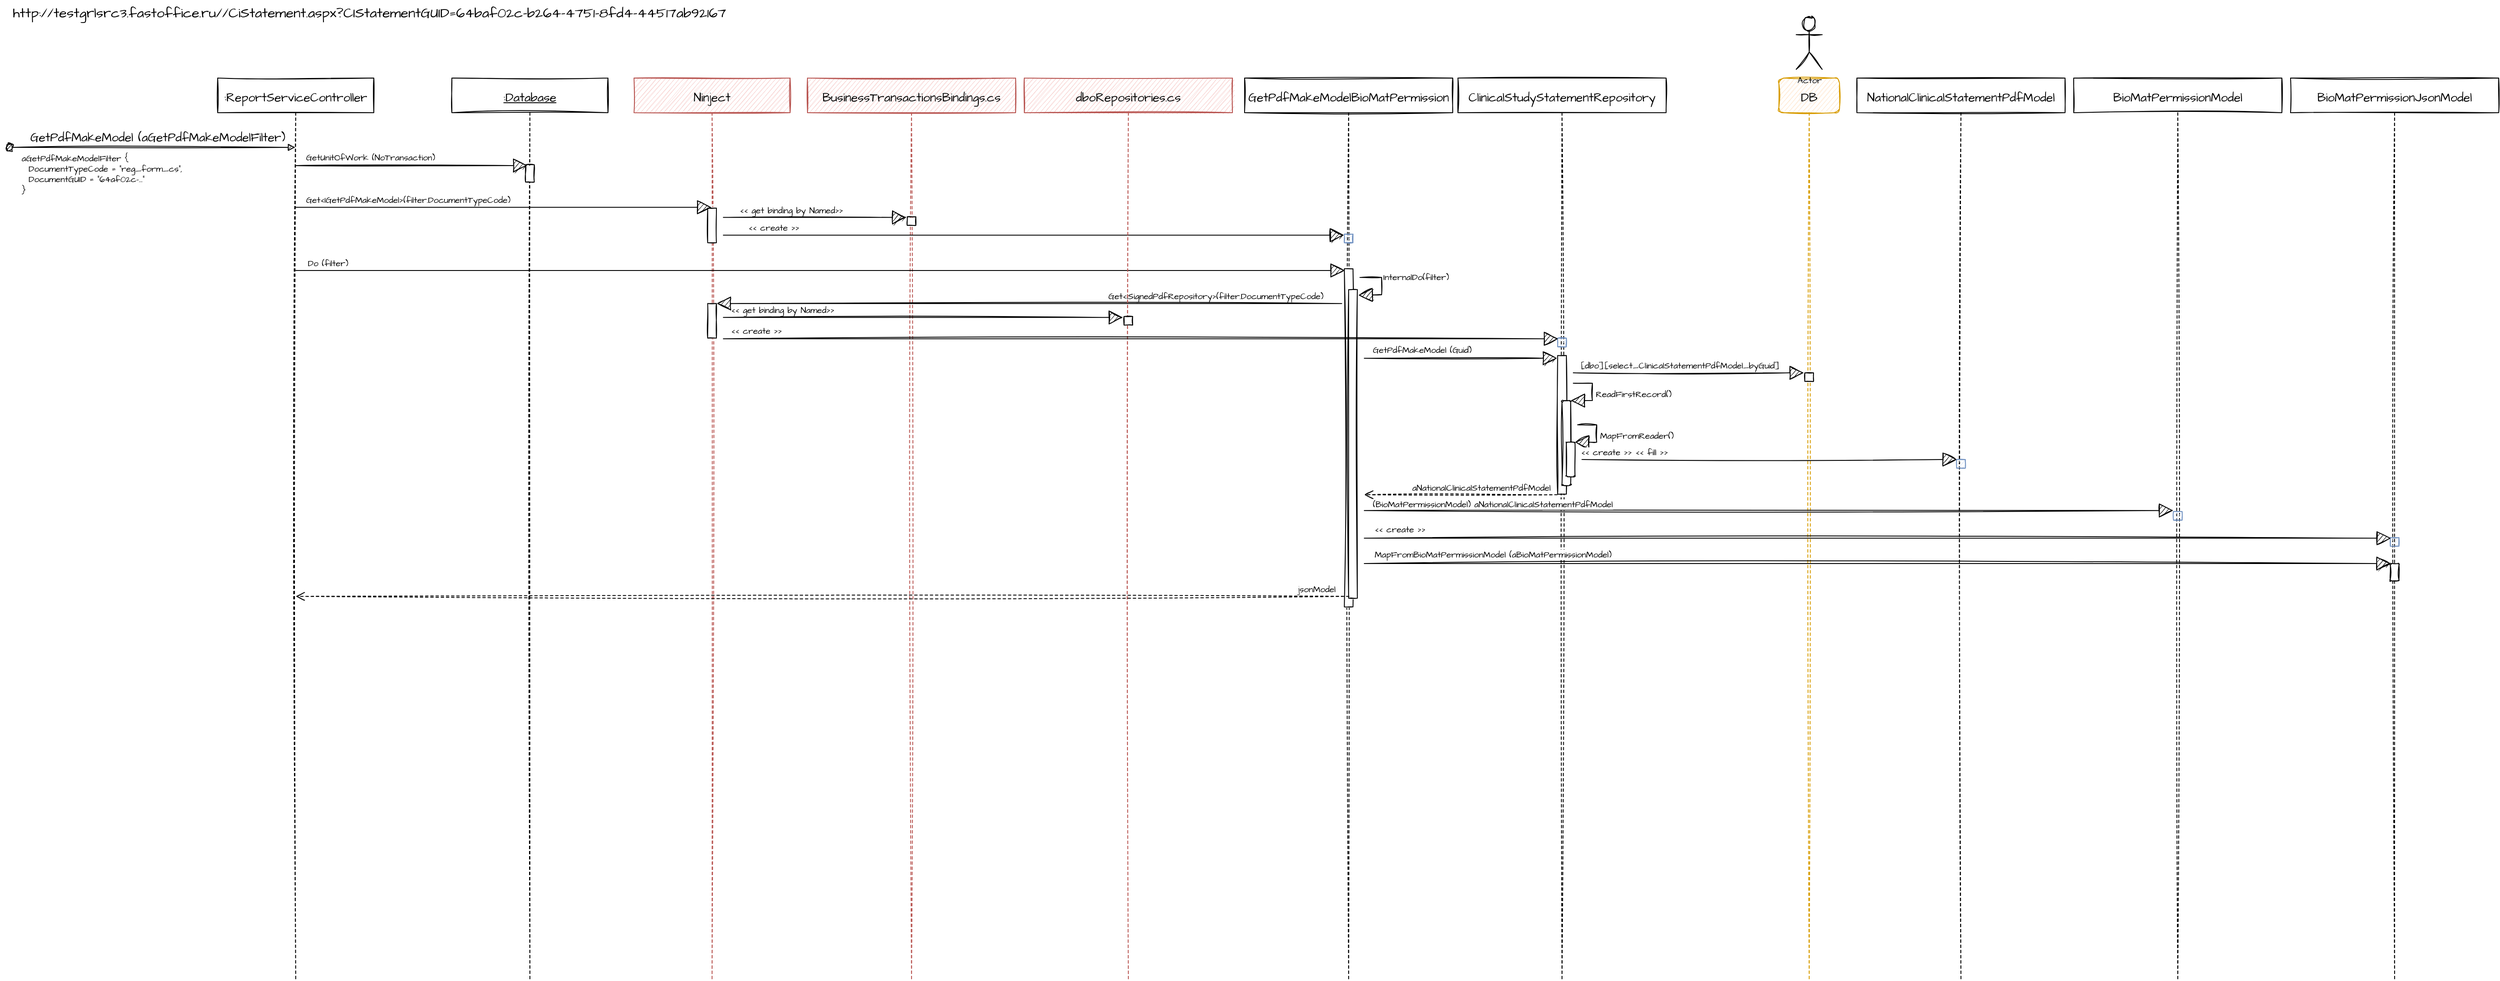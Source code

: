 <mxfile version="20.3.0" type="github">
  <diagram id="kgpKYQtTHZ0yAKxKKP6v" name="Page-1">
    <mxGraphModel dx="1437" dy="1973" grid="1" gridSize="10" guides="1" tooltips="1" connect="1" arrows="1" fold="1" page="1" pageScale="1" pageWidth="850" pageHeight="1100" math="0" shadow="0">
      <root>
        <mxCell id="0" />
        <mxCell id="1" parent="0" />
        <mxCell id="B710JooNBCGoiN81PVn3-1" value="&lt;font style=&quot;font-size: 14px;&quot;&gt;:ReportServiceController&lt;/font&gt;" style="shape=umlLifeline;perimeter=lifelinePerimeter;whiteSpace=wrap;html=1;container=1;collapsible=0;recursiveResize=0;outlineConnect=0;sketch=1;hachureGap=4;fontFamily=Architects Daughter;fontSource=https%3A%2F%2Ffonts.googleapis.com%2Fcss%3Ffamily%3DArchitects%2BDaughter;fontSize=20;" vertex="1" parent="1">
          <mxGeometry x="160" y="40" width="180" height="1040" as="geometry" />
        </mxCell>
        <mxCell id="B710JooNBCGoiN81PVn3-3" value="GetPdfMakeModel (aGetPdfMakeModelFilter)" style="html=1;verticalAlign=bottom;startArrow=oval;startFill=1;endArrow=block;startSize=8;rounded=0;sketch=1;hachureGap=4;fontFamily=Architects Daughter;fontSource=https%3A%2F%2Ffonts.googleapis.com%2Fcss%3Ffamily%3DArchitects%2BDaughter;fontSize=14;sourcePerimeterSpacing=8;targetPerimeterSpacing=8;align=left;" edge="1" parent="B710JooNBCGoiN81PVn3-1" target="B710JooNBCGoiN81PVn3-1">
          <mxGeometry x="-0.866" width="60" relative="1" as="geometry">
            <mxPoint x="-240" y="80" as="sourcePoint" />
            <mxPoint x="60" y="80" as="targetPoint" />
            <mxPoint as="offset" />
          </mxGeometry>
        </mxCell>
        <mxCell id="B710JooNBCGoiN81PVn3-4" value="&lt;font style=&quot;font-size: 14px;&quot;&gt;&lt;u&gt;:Database&lt;/u&gt;&lt;/font&gt;" style="shape=umlLifeline;perimeter=lifelinePerimeter;whiteSpace=wrap;html=1;container=1;collapsible=0;recursiveResize=0;outlineConnect=0;sketch=1;hachureGap=4;fontFamily=Architects Daughter;fontSource=https%3A%2F%2Ffonts.googleapis.com%2Fcss%3Ffamily%3DArchitects%2BDaughter;fontSize=20;" vertex="1" parent="1">
          <mxGeometry x="430" y="40" width="180" height="1040" as="geometry" />
        </mxCell>
        <mxCell id="B710JooNBCGoiN81PVn3-7" value="" style="html=1;points=[];perimeter=orthogonalPerimeter;sketch=1;hachureGap=4;fontFamily=Architects Daughter;fontSource=https%3A%2F%2Ffonts.googleapis.com%2Fcss%3Ffamily%3DArchitects%2BDaughter;fontSize=14;" vertex="1" parent="B710JooNBCGoiN81PVn3-4">
          <mxGeometry x="85" y="100" width="10" height="20" as="geometry" />
        </mxCell>
        <mxCell id="B710JooNBCGoiN81PVn3-6" value="GetUnitOfWork (NoTransaction)" style="html=1;verticalAlign=bottom;endArrow=block;rounded=0;sketch=1;hachureGap=4;fontFamily=Architects Daughter;fontSource=https%3A%2F%2Ffonts.googleapis.com%2Fcss%3Ffamily%3DArchitects%2BDaughter;fontSize=10;startSize=14;endSize=14;sourcePerimeterSpacing=8;targetPerimeterSpacing=8;entryX=0.205;entryY=0.048;entryDx=0;entryDy=0;entryPerimeter=0;align=left;" edge="1" parent="1" source="B710JooNBCGoiN81PVn3-1" target="B710JooNBCGoiN81PVn3-7">
          <mxGeometry x="-0.925" y="1" width="80" relative="1" as="geometry">
            <mxPoint x="320" y="180" as="sourcePoint" />
            <mxPoint x="390" y="170" as="targetPoint" />
            <mxPoint as="offset" />
          </mxGeometry>
        </mxCell>
        <mxCell id="B710JooNBCGoiN81PVn3-8" value="&lt;font style=&quot;font-size: 14px;&quot;&gt;Ninject&lt;/font&gt;" style="shape=umlLifeline;perimeter=lifelinePerimeter;whiteSpace=wrap;html=1;container=1;collapsible=0;recursiveResize=0;outlineConnect=0;sketch=1;hachureGap=4;fontFamily=Architects Daughter;fontSource=https%3A%2F%2Ffonts.googleapis.com%2Fcss%3Ffamily%3DArchitects%2BDaughter;fontSize=20;fillColor=#f8cecc;strokeColor=#b85450;" vertex="1" parent="1">
          <mxGeometry x="640" y="40" width="180" height="1040" as="geometry" />
        </mxCell>
        <mxCell id="B710JooNBCGoiN81PVn3-9" value="" style="html=1;points=[];perimeter=orthogonalPerimeter;sketch=1;hachureGap=4;fontFamily=Architects Daughter;fontSource=https%3A%2F%2Ffonts.googleapis.com%2Fcss%3Ffamily%3DArchitects%2BDaughter;fontSize=14;" vertex="1" parent="B710JooNBCGoiN81PVn3-8">
          <mxGeometry x="85" y="150" width="10" height="40" as="geometry" />
        </mxCell>
        <mxCell id="B710JooNBCGoiN81PVn3-26" value="" style="html=1;points=[];perimeter=orthogonalPerimeter;sketch=1;hachureGap=4;fontFamily=Architects Daughter;fontSource=https%3A%2F%2Ffonts.googleapis.com%2Fcss%3Ffamily%3DArchitects%2BDaughter;fontSize=14;" vertex="1" parent="B710JooNBCGoiN81PVn3-8">
          <mxGeometry x="85" y="260" width="10" height="40" as="geometry" />
        </mxCell>
        <mxCell id="B710JooNBCGoiN81PVn3-10" value="Get&amp;lt;IGetPdfMakeModel&amp;gt;(filter.DocumentTypeCode)" style="html=1;verticalAlign=bottom;endArrow=block;rounded=0;sketch=1;hachureGap=4;fontFamily=Architects Daughter;fontSource=https%3A%2F%2Ffonts.googleapis.com%2Fcss%3Ffamily%3DArchitects%2BDaughter;fontSize=10;startSize=14;endSize=14;sourcePerimeterSpacing=8;targetPerimeterSpacing=8;entryX=0.419;entryY=-0.023;entryDx=0;entryDy=0;entryPerimeter=0;align=left;" edge="1" parent="1" source="B710JooNBCGoiN81PVn3-1" target="B710JooNBCGoiN81PVn3-9">
          <mxGeometry x="-0.958" width="80" relative="1" as="geometry">
            <mxPoint x="260.024" y="150.96" as="sourcePoint" />
            <mxPoint x="527.05" y="150.96" as="targetPoint" />
            <mxPoint as="offset" />
          </mxGeometry>
        </mxCell>
        <mxCell id="B710JooNBCGoiN81PVn3-11" value="&lt;font style=&quot;font-size: 14px;&quot;&gt;BusinessTransactionsBindings.cs&lt;/font&gt;" style="shape=umlLifeline;perimeter=lifelinePerimeter;whiteSpace=wrap;html=1;container=1;collapsible=0;recursiveResize=0;outlineConnect=0;sketch=1;hachureGap=4;fontFamily=Architects Daughter;fontSource=https%3A%2F%2Ffonts.googleapis.com%2Fcss%3Ffamily%3DArchitects%2BDaughter;fontSize=20;fillColor=#f8cecc;strokeColor=#b85450;" vertex="1" parent="1">
          <mxGeometry x="840" y="40" width="240" height="1040" as="geometry" />
        </mxCell>
        <mxCell id="B710JooNBCGoiN81PVn3-12" value="" style="html=1;points=[];perimeter=orthogonalPerimeter;sketch=1;hachureGap=4;fontFamily=Architects Daughter;fontSource=https%3A%2F%2Ffonts.googleapis.com%2Fcss%3Ffamily%3DArchitects%2BDaughter;fontSize=14;" vertex="1" parent="B710JooNBCGoiN81PVn3-11">
          <mxGeometry x="115" y="160" width="10" height="10" as="geometry" />
        </mxCell>
        <mxCell id="B710JooNBCGoiN81PVn3-13" value="aGetPdfMakeModelFilter {&lt;br style=&quot;font-size: 10px;&quot;&gt;&amp;nbsp; DocumentTypeCode = &quot;reg_form_cs&quot;,&lt;br style=&quot;font-size: 10px;&quot;&gt;&amp;nbsp; DocumentGUID = &quot;64af02c-...&quot;&lt;br style=&quot;font-size: 10px;&quot;&gt;}" style="text;html=1;strokeColor=none;fillColor=none;align=left;verticalAlign=middle;whiteSpace=wrap;rounded=0;sketch=1;hachureGap=4;fontFamily=Architects Daughter;fontSource=https%3A%2F%2Ffonts.googleapis.com%2Fcss%3Ffamily%3DArchitects%2BDaughter;fontSize=10;spacingLeft=2;" vertex="1" parent="1">
          <mxGeometry x="-70" y="120" width="200" height="60" as="geometry" />
        </mxCell>
        <mxCell id="B710JooNBCGoiN81PVn3-15" value="&amp;lt;&amp;lt; get binding by Named&amp;gt;&amp;gt;" style="html=1;verticalAlign=bottom;endArrow=block;rounded=0;sketch=1;hachureGap=4;fontFamily=Architects Daughter;fontSource=https%3A%2F%2Ffonts.googleapis.com%2Fcss%3Ffamily%3DArchitects%2BDaughter;fontSize=10;startSize=14;endSize=14;sourcePerimeterSpacing=8;targetPerimeterSpacing=8;entryX=-0.08;entryY=0.08;entryDx=0;entryDy=0;entryPerimeter=0;align=left;" edge="1" parent="1" source="B710JooNBCGoiN81PVn3-9" target="B710JooNBCGoiN81PVn3-12">
          <mxGeometry x="-0.839" width="80" relative="1" as="geometry">
            <mxPoint x="810" y="250" as="sourcePoint" />
            <mxPoint x="890" y="250" as="targetPoint" />
            <mxPoint as="offset" />
          </mxGeometry>
        </mxCell>
        <mxCell id="B710JooNBCGoiN81PVn3-16" value="&lt;font style=&quot;font-size: 14px;&quot;&gt;GetPdfMakeModelBioMatPermission&lt;/font&gt;" style="shape=umlLifeline;perimeter=lifelinePerimeter;whiteSpace=wrap;html=1;container=1;collapsible=0;recursiveResize=0;outlineConnect=0;sketch=1;hachureGap=4;fontFamily=Architects Daughter;fontSource=https%3A%2F%2Ffonts.googleapis.com%2Fcss%3Ffamily%3DArchitects%2BDaughter;fontSize=20;" vertex="1" parent="1">
          <mxGeometry x="1344" y="40" width="240" height="1040" as="geometry" />
        </mxCell>
        <mxCell id="B710JooNBCGoiN81PVn3-17" value="" style="html=1;points=[];perimeter=orthogonalPerimeter;sketch=1;hachureGap=4;fontFamily=Architects Daughter;fontSource=https%3A%2F%2Ffonts.googleapis.com%2Fcss%3Ffamily%3DArchitects%2BDaughter;fontSize=14;fillColor=#dae8fc;strokeColor=#6c8ebf;" vertex="1" parent="B710JooNBCGoiN81PVn3-16">
          <mxGeometry x="115" y="180" width="10" height="10" as="geometry" />
        </mxCell>
        <mxCell id="B710JooNBCGoiN81PVn3-21" value="" style="html=1;points=[];perimeter=orthogonalPerimeter;sketch=1;hachureGap=4;fontFamily=Architects Daughter;fontSource=https%3A%2F%2Ffonts.googleapis.com%2Fcss%3Ffamily%3DArchitects%2BDaughter;fontSize=14;" vertex="1" parent="B710JooNBCGoiN81PVn3-16">
          <mxGeometry x="115" y="220" width="10" height="390" as="geometry" />
        </mxCell>
        <mxCell id="B710JooNBCGoiN81PVn3-18" value="&amp;lt;&amp;lt; create &amp;gt;&amp;gt;" style="html=1;verticalAlign=bottom;endArrow=block;rounded=0;sketch=1;hachureGap=4;fontFamily=Architects Daughter;fontSource=https%3A%2F%2Ffonts.googleapis.com%2Fcss%3Ffamily%3DArchitects%2BDaughter;fontSize=10;startSize=14;endSize=14;sourcePerimeterSpacing=8;targetPerimeterSpacing=8;entryX=-0.028;entryY=0.122;entryDx=0;entryDy=0;entryPerimeter=0;align=left;" edge="1" parent="1" source="B710JooNBCGoiN81PVn3-9" target="B710JooNBCGoiN81PVn3-17">
          <mxGeometry x="-0.926" width="80" relative="1" as="geometry">
            <mxPoint x="753" y="211.6" as="sourcePoint" />
            <mxPoint x="964.2" y="211.6" as="targetPoint" />
            <mxPoint as="offset" />
          </mxGeometry>
        </mxCell>
        <mxCell id="B710JooNBCGoiN81PVn3-22" value="Do (filter)" style="html=1;verticalAlign=bottom;endArrow=block;rounded=0;sketch=1;hachureGap=4;fontFamily=Architects Daughter;fontSource=https%3A%2F%2Ffonts.googleapis.com%2Fcss%3Ffamily%3DArchitects%2BDaughter;fontSize=10;startSize=14;endSize=14;sourcePerimeterSpacing=8;targetPerimeterSpacing=8;align=left;entryX=0.057;entryY=0.005;entryDx=0;entryDy=0;entryPerimeter=0;horizontal=1;" edge="1" parent="1" source="B710JooNBCGoiN81PVn3-1" target="B710JooNBCGoiN81PVn3-21">
          <mxGeometry x="-0.98" width="80" relative="1" as="geometry">
            <mxPoint x="650" y="280" as="sourcePoint" />
            <mxPoint x="1120" y="280" as="targetPoint" />
            <mxPoint as="offset" />
          </mxGeometry>
        </mxCell>
        <mxCell id="B710JooNBCGoiN81PVn3-23" value="" style="html=1;points=[];perimeter=orthogonalPerimeter;sketch=1;hachureGap=4;fontFamily=Architects Daughter;fontSource=https%3A%2F%2Ffonts.googleapis.com%2Fcss%3Ffamily%3DArchitects%2BDaughter;fontSize=14;" vertex="1" parent="1">
          <mxGeometry x="1464" y="284" width="10" height="356" as="geometry" />
        </mxCell>
        <mxCell id="B710JooNBCGoiN81PVn3-24" value="InternalDo(filter)" style="html=1;verticalAlign=bottom;endArrow=block;rounded=0;sketch=1;hachureGap=4;fontFamily=Architects Daughter;fontSource=https%3A%2F%2Ffonts.googleapis.com%2Fcss%3Ffamily%3DArchitects%2BDaughter;fontSize=10;startSize=14;endSize=14;sourcePerimeterSpacing=8;targetPerimeterSpacing=8;entryX=1.119;entryY=0.018;entryDx=0;entryDy=0;entryPerimeter=0;align=left;" edge="1" parent="1" source="B710JooNBCGoiN81PVn3-21" target="B710JooNBCGoiN81PVn3-23">
          <mxGeometry x="-0.093" width="80" relative="1" as="geometry">
            <mxPoint x="1412" y="300" as="sourcePoint" />
            <mxPoint x="1492" y="300" as="targetPoint" />
            <Array as="points">
              <mxPoint x="1502" y="270" />
              <mxPoint x="1502" y="290" />
            </Array>
            <mxPoint as="offset" />
          </mxGeometry>
        </mxCell>
        <mxCell id="B710JooNBCGoiN81PVn3-25" value="Get&amp;lt;ISignedPdfRepository&amp;gt;(filter.DocumentTypeCode)" style="html=1;verticalAlign=bottom;endArrow=block;rounded=0;sketch=1;hachureGap=4;fontFamily=Architects Daughter;fontSource=https%3A%2F%2Ffonts.googleapis.com%2Fcss%3Ffamily%3DArchitects%2BDaughter;fontSize=10;startSize=14;endSize=14;sourcePerimeterSpacing=8;targetPerimeterSpacing=8;entryX=1.034;entryY=0.003;entryDx=0;entryDy=0;entryPerimeter=0;align=right;" edge="1" parent="1" source="B710JooNBCGoiN81PVn3-23" target="B710JooNBCGoiN81PVn3-26">
          <mxGeometry x="-0.944" width="80" relative="1" as="geometry">
            <mxPoint x="1090" y="290" as="sourcePoint" />
            <mxPoint x="770" y="317" as="targetPoint" />
            <mxPoint as="offset" />
          </mxGeometry>
        </mxCell>
        <mxCell id="B710JooNBCGoiN81PVn3-27" value="&lt;font style=&quot;font-size: 14px;&quot;&gt;dboRepositories.cs&lt;/font&gt;" style="shape=umlLifeline;perimeter=lifelinePerimeter;whiteSpace=wrap;html=1;container=1;collapsible=0;recursiveResize=0;outlineConnect=0;sketch=1;hachureGap=4;fontFamily=Architects Daughter;fontSource=https%3A%2F%2Ffonts.googleapis.com%2Fcss%3Ffamily%3DArchitects%2BDaughter;fontSize=20;fillColor=#f8cecc;strokeColor=#b85450;" vertex="1" parent="1">
          <mxGeometry x="1090" y="40" width="240" height="1040" as="geometry" />
        </mxCell>
        <mxCell id="B710JooNBCGoiN81PVn3-28" value="" style="html=1;points=[];perimeter=orthogonalPerimeter;sketch=1;hachureGap=4;fontFamily=Architects Daughter;fontSource=https%3A%2F%2Ffonts.googleapis.com%2Fcss%3Ffamily%3DArchitects%2BDaughter;fontSize=14;" vertex="1" parent="B710JooNBCGoiN81PVn3-27">
          <mxGeometry x="115" y="275" width="10" height="10" as="geometry" />
        </mxCell>
        <mxCell id="B710JooNBCGoiN81PVn3-29" value="&amp;lt;&amp;lt; get binding by Named&amp;gt;&amp;gt;" style="html=1;verticalAlign=bottom;endArrow=block;rounded=0;sketch=1;hachureGap=4;fontFamily=Architects Daughter;fontSource=https%3A%2F%2Ffonts.googleapis.com%2Fcss%3Ffamily%3DArchitects%2BDaughter;fontSize=10;startSize=14;endSize=14;sourcePerimeterSpacing=8;targetPerimeterSpacing=8;entryX=-0.116;entryY=0.117;entryDx=0;entryDy=0;entryPerimeter=0;align=left;" edge="1" parent="1" source="B710JooNBCGoiN81PVn3-26" target="B710JooNBCGoiN81PVn3-28">
          <mxGeometry x="-0.97" width="80" relative="1" as="geometry">
            <mxPoint x="743.8" y="319.76" as="sourcePoint" />
            <mxPoint x="955.0" y="319.76" as="targetPoint" />
            <mxPoint as="offset" />
          </mxGeometry>
        </mxCell>
        <mxCell id="B710JooNBCGoiN81PVn3-30" value="&lt;font style=&quot;font-size: 14px;&quot;&gt;ClinicalStudyStatementRepository&lt;/font&gt;" style="shape=umlLifeline;perimeter=lifelinePerimeter;whiteSpace=wrap;html=1;container=1;collapsible=0;recursiveResize=0;outlineConnect=0;sketch=1;hachureGap=4;fontFamily=Architects Daughter;fontSource=https%3A%2F%2Ffonts.googleapis.com%2Fcss%3Ffamily%3DArchitects%2BDaughter;fontSize=20;" vertex="1" parent="1">
          <mxGeometry x="1590" y="40" width="240" height="1040" as="geometry" />
        </mxCell>
        <mxCell id="B710JooNBCGoiN81PVn3-31" value="" style="html=1;points=[];perimeter=orthogonalPerimeter;sketch=1;hachureGap=4;fontFamily=Architects Daughter;fontSource=https%3A%2F%2Ffonts.googleapis.com%2Fcss%3Ffamily%3DArchitects%2BDaughter;fontSize=14;fillColor=#dae8fc;strokeColor=#6c8ebf;" vertex="1" parent="B710JooNBCGoiN81PVn3-30">
          <mxGeometry x="115" y="300" width="10" height="10" as="geometry" />
        </mxCell>
        <mxCell id="B710JooNBCGoiN81PVn3-33" value="" style="html=1;points=[];perimeter=orthogonalPerimeter;sketch=1;hachureGap=4;fontFamily=Architects Daughter;fontSource=https%3A%2F%2Ffonts.googleapis.com%2Fcss%3Ffamily%3DArchitects%2BDaughter;fontSize=14;" vertex="1" parent="B710JooNBCGoiN81PVn3-30">
          <mxGeometry x="115" y="320" width="10" height="160" as="geometry" />
        </mxCell>
        <mxCell id="B710JooNBCGoiN81PVn3-46" value="" style="html=1;points=[];perimeter=orthogonalPerimeter;rounded=1;shadow=0;glass=0;sketch=1;hachureGap=4;fontFamily=Architects Daughter;fontSource=https%3A%2F%2Ffonts.googleapis.com%2Fcss%3Ffamily%3DArchitects%2BDaughter;fontSize=10;" vertex="1" parent="B710JooNBCGoiN81PVn3-30">
          <mxGeometry x="120" y="372" width="10" height="98" as="geometry" />
        </mxCell>
        <mxCell id="B710JooNBCGoiN81PVn3-47" value="ReadFirstRecord()" style="edgeStyle=orthogonalEdgeStyle;html=1;align=left;spacingLeft=2;endArrow=block;rounded=0;entryX=1;entryY=0;sketch=1;hachureGap=4;fontFamily=Architects Daughter;fontSource=https%3A%2F%2Ffonts.googleapis.com%2Fcss%3Ffamily%3DArchitects%2BDaughter;fontSize=10;startSize=14;endSize=14;sourcePerimeterSpacing=8;targetPerimeterSpacing=8;" edge="1" target="B710JooNBCGoiN81PVn3-46" parent="B710JooNBCGoiN81PVn3-30" source="B710JooNBCGoiN81PVn3-33">
          <mxGeometry relative="1" as="geometry">
            <mxPoint x="125" y="352" as="sourcePoint" />
            <Array as="points">
              <mxPoint x="155" y="352" />
              <mxPoint x="155" y="372" />
            </Array>
          </mxGeometry>
        </mxCell>
        <mxCell id="B710JooNBCGoiN81PVn3-48" value="" style="html=1;points=[];perimeter=orthogonalPerimeter;rounded=1;shadow=0;glass=0;sketch=1;hachureGap=4;fontFamily=Architects Daughter;fontSource=https%3A%2F%2Ffonts.googleapis.com%2Fcss%3Ffamily%3DArchitects%2BDaughter;fontSize=10;" vertex="1" parent="B710JooNBCGoiN81PVn3-30">
          <mxGeometry x="125" y="420" width="10" height="40" as="geometry" />
        </mxCell>
        <mxCell id="B710JooNBCGoiN81PVn3-49" value="MapFromReader()" style="edgeStyle=orthogonalEdgeStyle;html=1;align=left;spacingLeft=2;endArrow=block;rounded=0;entryX=1;entryY=0;sketch=1;hachureGap=4;fontFamily=Architects Daughter;fontSource=https%3A%2F%2Ffonts.googleapis.com%2Fcss%3Ffamily%3DArchitects%2BDaughter;fontSize=10;startSize=14;endSize=14;sourcePerimeterSpacing=8;targetPerimeterSpacing=8;" edge="1" target="B710JooNBCGoiN81PVn3-48" parent="B710JooNBCGoiN81PVn3-30" source="B710JooNBCGoiN81PVn3-46">
          <mxGeometry relative="1" as="geometry">
            <mxPoint x="130" y="400" as="sourcePoint" />
            <Array as="points">
              <mxPoint x="160" y="400" />
              <mxPoint x="160" y="420" />
            </Array>
          </mxGeometry>
        </mxCell>
        <mxCell id="B710JooNBCGoiN81PVn3-32" value="&amp;lt;&amp;lt; create &amp;gt;&amp;gt;" style="html=1;verticalAlign=bottom;endArrow=block;rounded=0;sketch=1;hachureGap=4;fontFamily=Architects Daughter;fontSource=https%3A%2F%2Ffonts.googleapis.com%2Fcss%3Ffamily%3DArchitects%2BDaughter;fontSize=10;startSize=14;endSize=14;sourcePerimeterSpacing=8;targetPerimeterSpacing=8;align=left;entryX=0.054;entryY=0.075;entryDx=0;entryDy=0;entryPerimeter=0;" edge="1" parent="1" source="B710JooNBCGoiN81PVn3-26" target="B710JooNBCGoiN81PVn3-31">
          <mxGeometry x="-0.986" y="1" width="80" relative="1" as="geometry">
            <mxPoint x="754.16" y="340.0" as="sourcePoint" />
            <mxPoint x="1673" y="341" as="targetPoint" />
            <mxPoint as="offset" />
          </mxGeometry>
        </mxCell>
        <mxCell id="B710JooNBCGoiN81PVn3-34" value="GetPdfMakeModel (Guid)" style="html=1;verticalAlign=bottom;endArrow=block;rounded=0;sketch=1;hachureGap=4;fontFamily=Architects Daughter;fontSource=https%3A%2F%2Ffonts.googleapis.com%2Fcss%3Ffamily%3DArchitects%2BDaughter;fontSize=10;startSize=14;endSize=14;sourcePerimeterSpacing=8;targetPerimeterSpacing=8;entryX=-0.066;entryY=0.02;entryDx=0;entryDy=0;entryPerimeter=0;align=left;" edge="1" parent="1" source="B710JooNBCGoiN81PVn3-23" target="B710JooNBCGoiN81PVn3-33">
          <mxGeometry x="-0.928" y="1" width="80" relative="1" as="geometry">
            <mxPoint x="1530" y="320" as="sourcePoint" />
            <mxPoint x="1610" y="320" as="targetPoint" />
            <mxPoint as="offset" />
          </mxGeometry>
        </mxCell>
        <mxCell id="B710JooNBCGoiN81PVn3-41" value="[dbo].[select_ClinicalStatementPdfModel_byGuid]" style="html=1;verticalAlign=bottom;endArrow=block;rounded=0;sketch=1;hachureGap=4;fontFamily=Architects Daughter;fontSource=https%3A%2F%2Ffonts.googleapis.com%2Fcss%3Ffamily%3DArchitects%2BDaughter;fontSize=10;startSize=14;endSize=14;sourcePerimeterSpacing=8;targetPerimeterSpacing=8;entryX=-0.114;entryY=-0.002;entryDx=0;entryDy=0;entryPerimeter=0;align=left;" edge="1" parent="1" source="B710JooNBCGoiN81PVn3-33" target="B710JooNBCGoiN81PVn3-37">
          <mxGeometry x="-0.947" width="80" relative="1" as="geometry">
            <mxPoint x="1740" y="370" as="sourcePoint" />
            <mxPoint x="1820" y="370" as="targetPoint" />
            <mxPoint as="offset" />
          </mxGeometry>
        </mxCell>
        <mxCell id="B710JooNBCGoiN81PVn3-42" value="" style="group" vertex="1" connectable="0" parent="1">
          <mxGeometry x="1960" y="-30" width="70" height="1110" as="geometry" />
        </mxCell>
        <mxCell id="B710JooNBCGoiN81PVn3-35" value="&lt;font style=&quot;font-size: 14px;&quot;&gt;DB&lt;/font&gt;" style="shape=umlLifeline;perimeter=lifelinePerimeter;whiteSpace=wrap;html=1;container=1;collapsible=0;recursiveResize=0;outlineConnect=0;sketch=1;hachureGap=4;fontFamily=Architects Daughter;fontSource=https%3A%2F%2Ffonts.googleapis.com%2Fcss%3Ffamily%3DArchitects%2BDaughter;fontSize=20;glass=0;rounded=1;shadow=0;fillColor=#ffe6cc;strokeColor=#d79b00;" vertex="1" parent="B710JooNBCGoiN81PVn3-42">
          <mxGeometry y="70" width="70" height="1040" as="geometry" />
        </mxCell>
        <mxCell id="B710JooNBCGoiN81PVn3-37" value="" style="html=1;points=[];perimeter=orthogonalPerimeter;sketch=1;hachureGap=4;fontFamily=Architects Daughter;fontSource=https%3A%2F%2Ffonts.googleapis.com%2Fcss%3Ffamily%3DArchitects%2BDaughter;fontSize=14;" vertex="1" parent="B710JooNBCGoiN81PVn3-35">
          <mxGeometry x="30" y="340" width="10" height="10" as="geometry" />
        </mxCell>
        <mxCell id="B710JooNBCGoiN81PVn3-38" value="Actor" style="shape=umlActor;verticalLabelPosition=bottom;verticalAlign=top;html=1;sketch=1;hachureGap=4;fontFamily=Architects Daughter;fontSource=https%3A%2F%2Ffonts.googleapis.com%2Fcss%3Ffamily%3DArchitects%2BDaughter;fontSize=10;" vertex="1" parent="B710JooNBCGoiN81PVn3-42">
          <mxGeometry x="20" width="30" height="60" as="geometry" />
        </mxCell>
        <mxCell id="B710JooNBCGoiN81PVn3-43" value="&lt;span style=&quot;font-size: 14px;&quot;&gt;NationalClinicalStatementPdfModel&lt;/span&gt;" style="shape=umlLifeline;perimeter=lifelinePerimeter;whiteSpace=wrap;html=1;container=1;collapsible=0;recursiveResize=0;outlineConnect=0;sketch=1;hachureGap=4;fontFamily=Architects Daughter;fontSource=https%3A%2F%2Ffonts.googleapis.com%2Fcss%3Ffamily%3DArchitects%2BDaughter;fontSize=20;" vertex="1" parent="1">
          <mxGeometry x="2050" y="40" width="240" height="1040" as="geometry" />
        </mxCell>
        <mxCell id="B710JooNBCGoiN81PVn3-45" value="" style="html=1;points=[];perimeter=orthogonalPerimeter;sketch=1;hachureGap=4;fontFamily=Architects Daughter;fontSource=https%3A%2F%2Ffonts.googleapis.com%2Fcss%3Ffamily%3DArchitects%2BDaughter;fontSize=14;fillColor=#dae8fc;strokeColor=#6c8ebf;" vertex="1" parent="B710JooNBCGoiN81PVn3-43">
          <mxGeometry x="115" y="440" width="10" height="10" as="geometry" />
        </mxCell>
        <mxCell id="B710JooNBCGoiN81PVn3-50" value="&amp;lt;&amp;lt; create &amp;gt;&amp;gt; &amp;lt;&amp;lt; fill &amp;gt;&amp;gt;" style="html=1;verticalAlign=bottom;endArrow=block;rounded=0;sketch=1;hachureGap=4;fontFamily=Architects Daughter;fontSource=https%3A%2F%2Ffonts.googleapis.com%2Fcss%3Ffamily%3DArchitects%2BDaughter;fontSize=10;startSize=14;endSize=14;sourcePerimeterSpacing=8;targetPerimeterSpacing=8;entryX=0.033;entryY=0.005;entryDx=0;entryDy=0;entryPerimeter=0;align=left;" edge="1" parent="1" source="B710JooNBCGoiN81PVn3-48" target="B710JooNBCGoiN81PVn3-45">
          <mxGeometry x="-1" y="3" width="80" relative="1" as="geometry">
            <mxPoint x="1900" y="460" as="sourcePoint" />
            <mxPoint x="2147" y="483" as="targetPoint" />
            <mxPoint x="-3" y="3" as="offset" />
          </mxGeometry>
        </mxCell>
        <mxCell id="B710JooNBCGoiN81PVn3-52" value="aNationalClinicalStatementPdfModel" style="html=1;verticalAlign=bottom;endArrow=open;dashed=1;endSize=8;rounded=0;sketch=1;hachureGap=4;fontFamily=Architects Daughter;fontSource=https%3A%2F%2Ffonts.googleapis.com%2Fcss%3Ffamily%3DArchitects%2BDaughter;fontSize=10;sourcePerimeterSpacing=8;targetPerimeterSpacing=8;align=right;exitX=-0.047;exitY=1.004;exitDx=0;exitDy=0;exitPerimeter=0;" edge="1" parent="1" source="B710JooNBCGoiN81PVn3-33" target="B710JooNBCGoiN81PVn3-23">
          <mxGeometry x="-0.937" relative="1" as="geometry">
            <mxPoint x="1640" y="520" as="sourcePoint" />
            <mxPoint x="1560" y="520" as="targetPoint" />
            <mxPoint as="offset" />
          </mxGeometry>
        </mxCell>
        <mxCell id="B710JooNBCGoiN81PVn3-53" value="&lt;span style=&quot;font-size: 14px;&quot;&gt;BioMatPermissionModel&lt;/span&gt;" style="shape=umlLifeline;perimeter=lifelinePerimeter;whiteSpace=wrap;html=1;container=1;collapsible=0;recursiveResize=0;outlineConnect=0;sketch=1;hachureGap=4;fontFamily=Architects Daughter;fontSource=https%3A%2F%2Ffonts.googleapis.com%2Fcss%3Ffamily%3DArchitects%2BDaughter;fontSize=20;" vertex="1" parent="1">
          <mxGeometry x="2300" y="40" width="240" height="1040" as="geometry" />
        </mxCell>
        <mxCell id="B710JooNBCGoiN81PVn3-54" value="" style="html=1;points=[];perimeter=orthogonalPerimeter;sketch=1;hachureGap=4;fontFamily=Architects Daughter;fontSource=https%3A%2F%2Ffonts.googleapis.com%2Fcss%3Ffamily%3DArchitects%2BDaughter;fontSize=14;fillColor=#dae8fc;strokeColor=#6c8ebf;" vertex="1" parent="B710JooNBCGoiN81PVn3-53">
          <mxGeometry x="115" y="500" width="10" height="10" as="geometry" />
        </mxCell>
        <mxCell id="B710JooNBCGoiN81PVn3-55" value="(BioMatPermissionModel) aNationalClinicalStatementPdfModel" style="html=1;verticalAlign=bottom;endArrow=block;rounded=0;sketch=1;hachureGap=4;fontFamily=Architects Daughter;fontSource=https%3A%2F%2Ffonts.googleapis.com%2Fcss%3Ffamily%3DArchitects%2BDaughter;fontSize=10;startSize=14;endSize=14;sourcePerimeterSpacing=8;targetPerimeterSpacing=8;entryX=-0.023;entryY=-0.114;entryDx=0;entryDy=0;entryPerimeter=0;align=left;" edge="1" parent="1" source="B710JooNBCGoiN81PVn3-23" target="B710JooNBCGoiN81PVn3-54">
          <mxGeometry x="-0.983" y="-1" width="80" relative="1" as="geometry">
            <mxPoint x="1640" y="480" as="sourcePoint" />
            <mxPoint x="1720" y="480" as="targetPoint" />
            <mxPoint as="offset" />
          </mxGeometry>
        </mxCell>
        <mxCell id="B710JooNBCGoiN81PVn3-56" value="&lt;span style=&quot;font-size: 14px;&quot;&gt;BioMatPermissionJsonModel&lt;/span&gt;" style="shape=umlLifeline;perimeter=lifelinePerimeter;whiteSpace=wrap;html=1;container=1;collapsible=0;recursiveResize=0;outlineConnect=0;sketch=1;hachureGap=4;fontFamily=Architects Daughter;fontSource=https%3A%2F%2Ffonts.googleapis.com%2Fcss%3Ffamily%3DArchitects%2BDaughter;fontSize=20;" vertex="1" parent="1">
          <mxGeometry x="2550" y="40" width="240" height="1040" as="geometry" />
        </mxCell>
        <mxCell id="B710JooNBCGoiN81PVn3-57" value="" style="html=1;points=[];perimeter=orthogonalPerimeter;sketch=1;hachureGap=4;fontFamily=Architects Daughter;fontSource=https%3A%2F%2Ffonts.googleapis.com%2Fcss%3Ffamily%3DArchitects%2BDaughter;fontSize=14;fillColor=#dae8fc;strokeColor=#6c8ebf;" vertex="1" parent="B710JooNBCGoiN81PVn3-56">
          <mxGeometry x="115" y="530" width="10" height="10" as="geometry" />
        </mxCell>
        <mxCell id="B710JooNBCGoiN81PVn3-60" value="" style="html=1;points=[];perimeter=orthogonalPerimeter;rounded=1;shadow=0;glass=0;sketch=1;hachureGap=4;fontFamily=Architects Daughter;fontSource=https%3A%2F%2Ffonts.googleapis.com%2Fcss%3Ffamily%3DArchitects%2BDaughter;fontSize=10;" vertex="1" parent="B710JooNBCGoiN81PVn3-56">
          <mxGeometry x="115" y="560" width="10" height="20" as="geometry" />
        </mxCell>
        <mxCell id="B710JooNBCGoiN81PVn3-58" value="&amp;lt;&amp;lt; create &amp;gt;&amp;gt;" style="html=1;verticalAlign=bottom;endArrow=block;rounded=0;sketch=1;hachureGap=4;fontFamily=Architects Daughter;fontSource=https%3A%2F%2Ffonts.googleapis.com%2Fcss%3Ffamily%3DArchitects%2BDaughter;fontSize=10;startSize=14;endSize=14;sourcePerimeterSpacing=8;targetPerimeterSpacing=8;entryX=0.076;entryY=0.079;entryDx=0;entryDy=0;entryPerimeter=0;align=left;spacingTop=0;spacingBottom=3;" edge="1" parent="1" source="B710JooNBCGoiN81PVn3-23" target="B710JooNBCGoiN81PVn3-57">
          <mxGeometry x="-0.983" y="-1" width="80" relative="1" as="geometry">
            <mxPoint x="1492.0" y="548.86" as="sourcePoint" />
            <mxPoint x="2424.77" y="548.86" as="targetPoint" />
            <mxPoint as="offset" />
          </mxGeometry>
        </mxCell>
        <mxCell id="B710JooNBCGoiN81PVn3-59" value="MapFromBioMatPermissionModel (aBioMatPermissionModel)" style="html=1;verticalAlign=bottom;endArrow=block;rounded=0;sketch=1;hachureGap=4;fontFamily=Architects Daughter;fontSource=https%3A%2F%2Ffonts.googleapis.com%2Fcss%3Ffamily%3DArchitects%2BDaughter;fontSize=10;startSize=14;endSize=14;sourcePerimeterSpacing=8;targetPerimeterSpacing=8;align=left;spacingTop=0;spacingBottom=3;entryX=0.058;entryY=0;entryDx=0;entryDy=0;entryPerimeter=0;" edge="1" parent="1" source="B710JooNBCGoiN81PVn3-23" target="B710JooNBCGoiN81PVn3-60">
          <mxGeometry x="-0.983" y="-1" width="80" relative="1" as="geometry">
            <mxPoint x="1492" y="580.79" as="sourcePoint" />
            <mxPoint x="2576" y="628" as="targetPoint" />
            <mxPoint as="offset" />
          </mxGeometry>
        </mxCell>
        <mxCell id="B710JooNBCGoiN81PVn3-61" value="jsonModel" style="html=1;verticalAlign=bottom;endArrow=open;dashed=1;endSize=8;rounded=0;sketch=1;hachureGap=4;fontFamily=Architects Daughter;fontSource=https%3A%2F%2Ffonts.googleapis.com%2Fcss%3Ffamily%3DArchitects%2BDaughter;fontSize=10;sourcePerimeterSpacing=8;targetPerimeterSpacing=8;exitX=0.047;exitY=0.994;exitDx=0;exitDy=0;exitPerimeter=0;align=right;spacingBottom=2;" edge="1" parent="1" source="B710JooNBCGoiN81PVn3-23" target="B710JooNBCGoiN81PVn3-1">
          <mxGeometry x="-0.976" y="2" relative="1" as="geometry">
            <mxPoint x="1350" y="560" as="sourcePoint" />
            <mxPoint x="1270" y="560" as="targetPoint" />
            <mxPoint as="offset" />
          </mxGeometry>
        </mxCell>
        <mxCell id="B710JooNBCGoiN81PVn3-62" value="&lt;font style=&quot;font-size: 16px;&quot;&gt;http://testgrlsrc3.fastoffice.ru//CiStatement.aspx?CIStatementGUID=64baf02c-b264-4751-8fd4-44517ab92167&lt;/font&gt;" style="text;html=1;strokeColor=none;fillColor=none;align=center;verticalAlign=middle;whiteSpace=wrap;rounded=0;shadow=0;glass=0;sketch=1;hachureGap=4;fontFamily=Architects Daughter;fontSource=https%3A%2F%2Ffonts.googleapis.com%2Fcss%3Ffamily%3DArchitects%2BDaughter;fontSize=10;" vertex="1" parent="1">
          <mxGeometry x="-90" y="-50" width="850" height="30" as="geometry" />
        </mxCell>
      </root>
    </mxGraphModel>
  </diagram>
</mxfile>
